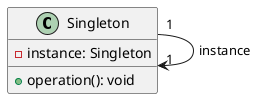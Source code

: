 @startuml Singleton_Pattern
class Singleton {
    - instance: Singleton
    + operation(): void
}

Singleton "1" --> "1" Singleton : instance

@enduml

